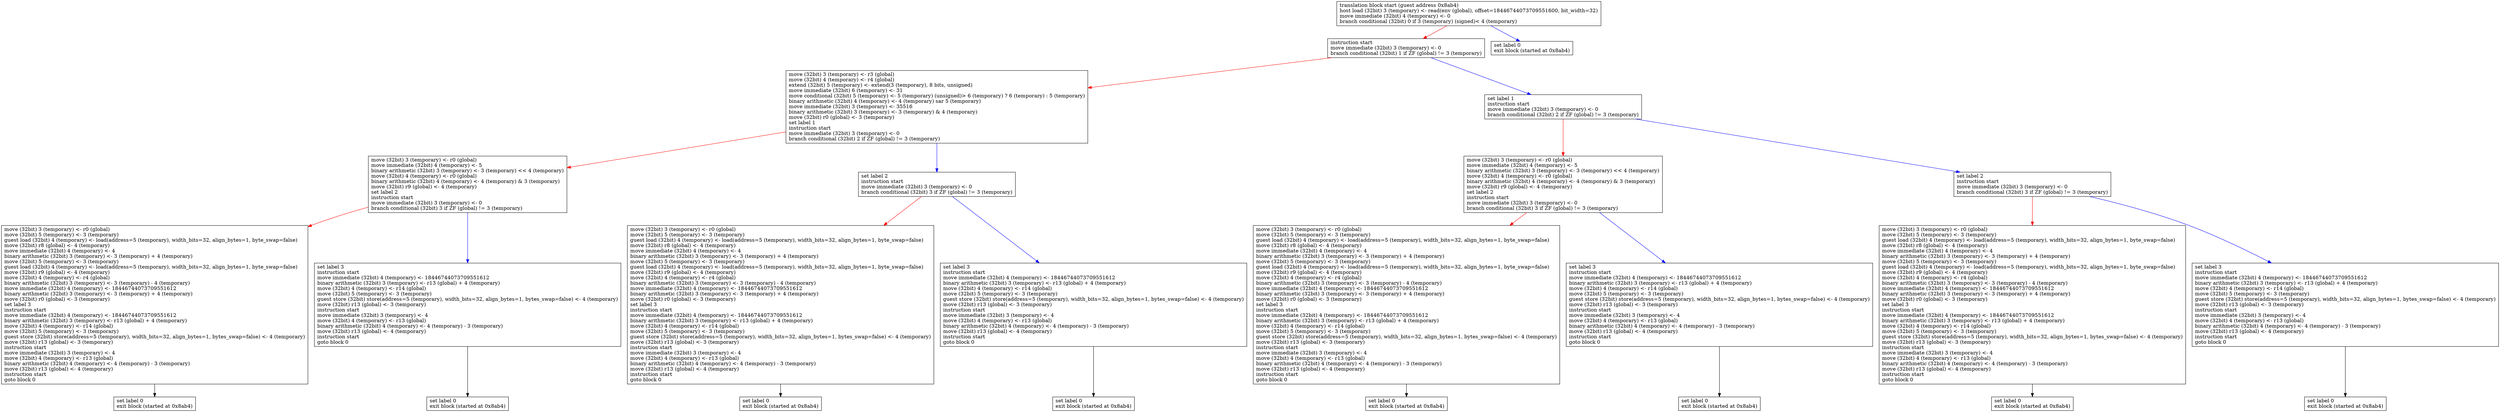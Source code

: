 strict digraph graphname {
0 [label="translation block start (guest address 0x8ab4)\lhost load (32bit) 3 (temporary) <- read(env (global), offset=18446744073709551600, bit_width=32)\lmove immediate (32bit) 4 (temporary) <- 0\lbranch conditional (32bit) 0 if 3 (temporary) (signed)< 4 (temporary)\l" shape="box"]
00 [label="instruction start\lmove immediate (32bit) 3 (temporary) <- 0\lbranch conditional (32bit) 1 if ZF (global) != 3 (temporary)\l" shape="box"]
000 [label="move (32bit) 3 (temporary) <- r3 (global)\lmove (32bit) 4 (temporary) <- r4 (global)\lextend (32bit) 5 (temporary) <- extend(3 (temporary), 8 bits, unsigned)\lmove immediate (32bit) 6 (temporary) <- 31\lmove conditional (32bit) 5 (temporary) <- 5 (temporary) (unsigned)> 6 (temporary) ? 6 (temporary) : 5 (temporary)\lbinary arithmetic (32bit) 4 (temporary) <- 4 (temporary) sar 5 (temporary)\lmove immediate (32bit) 3 (temporary) <- 35516\lbinary arithmetic (32bit) 3 (temporary) <- 3 (temporary) & 4 (temporary)\lmove (32bit) r0 (global) <- 3 (temporary)\lset label 1\linstruction start\lmove immediate (32bit) 3 (temporary) <- 0\lbranch conditional (32bit) 2 if ZF (global) != 3 (temporary)\l" shape="box"]
0000 [label="move (32bit) 3 (temporary) <- r0 (global)\lmove immediate (32bit) 4 (temporary) <- 5\lbinary arithmetic (32bit) 3 (temporary) <- 3 (temporary) << 4 (temporary)\lmove (32bit) 4 (temporary) <- r0 (global)\lbinary arithmetic (32bit) 4 (temporary) <- 4 (temporary) & 3 (temporary)\lmove (32bit) r9 (global) <- 4 (temporary)\lset label 2\linstruction start\lmove immediate (32bit) 3 (temporary) <- 0\lbranch conditional (32bit) 3 if ZF (global) != 3 (temporary)\l" shape="box"]
00000 [label="move (32bit) 3 (temporary) <- r0 (global)\lmove (32bit) 5 (temporary) <- 3 (temporary)\lguest load (32bit) 4 (temporary) <- load(address=5 (temporary), width_bits=32, align_bytes=1, byte_swap=false)\lmove (32bit) r8 (global) <- 4 (temporary)\lmove immediate (32bit) 4 (temporary) <- 4\lbinary arithmetic (32bit) 3 (temporary) <- 3 (temporary) + 4 (temporary)\lmove (32bit) 5 (temporary) <- 3 (temporary)\lguest load (32bit) 4 (temporary) <- load(address=5 (temporary), width_bits=32, align_bytes=1, byte_swap=false)\lmove (32bit) r9 (global) <- 4 (temporary)\lmove (32bit) 4 (temporary) <- r4 (global)\lbinary arithmetic (32bit) 3 (temporary) <- 3 (temporary) - 4 (temporary)\lmove immediate (32bit) 4 (temporary) <- 18446744073709551612\lbinary arithmetic (32bit) 3 (temporary) <- 3 (temporary) + 4 (temporary)\lmove (32bit) r0 (global) <- 3 (temporary)\lset label 3\linstruction start\lmove immediate (32bit) 4 (temporary) <- 18446744073709551612\lbinary arithmetic (32bit) 3 (temporary) <- r13 (global) + 4 (temporary)\lmove (32bit) 4 (temporary) <- r14 (global)\lmove (32bit) 5 (temporary) <- 3 (temporary)\lguest store (32bit) store(address=5 (temporary), width_bits=32, align_bytes=1, bytes_swap=false) <- 4 (temporary)\lmove (32bit) r13 (global) <- 3 (temporary)\linstruction start\lmove immediate (32bit) 3 (temporary) <- 4\lmove (32bit) 4 (temporary) <- r13 (global)\lbinary arithmetic (32bit) 4 (temporary) <- 4 (temporary) - 3 (temporary)\lmove (32bit) r13 (global) <- 4 (temporary)\linstruction start\lgoto block 0\l" shape="box"]
000000 [label="set label 0\lexit block (started at 0x8ab4)\l" shape="box"]
00001 [label="set label 3\linstruction start\lmove immediate (32bit) 4 (temporary) <- 18446744073709551612\lbinary arithmetic (32bit) 3 (temporary) <- r13 (global) + 4 (temporary)\lmove (32bit) 4 (temporary) <- r14 (global)\lmove (32bit) 5 (temporary) <- 3 (temporary)\lguest store (32bit) store(address=5 (temporary), width_bits=32, align_bytes=1, bytes_swap=false) <- 4 (temporary)\lmove (32bit) r13 (global) <- 3 (temporary)\linstruction start\lmove immediate (32bit) 3 (temporary) <- 4\lmove (32bit) 4 (temporary) <- r13 (global)\lbinary arithmetic (32bit) 4 (temporary) <- 4 (temporary) - 3 (temporary)\lmove (32bit) r13 (global) <- 4 (temporary)\linstruction start\lgoto block 0\l" shape="box"]
000010 [label="set label 0\lexit block (started at 0x8ab4)\l" shape="box"]
0001 [label="set label 2\linstruction start\lmove immediate (32bit) 3 (temporary) <- 0\lbranch conditional (32bit) 3 if ZF (global) != 3 (temporary)\l" shape="box"]
00010 [label="move (32bit) 3 (temporary) <- r0 (global)\lmove (32bit) 5 (temporary) <- 3 (temporary)\lguest load (32bit) 4 (temporary) <- load(address=5 (temporary), width_bits=32, align_bytes=1, byte_swap=false)\lmove (32bit) r8 (global) <- 4 (temporary)\lmove immediate (32bit) 4 (temporary) <- 4\lbinary arithmetic (32bit) 3 (temporary) <- 3 (temporary) + 4 (temporary)\lmove (32bit) 5 (temporary) <- 3 (temporary)\lguest load (32bit) 4 (temporary) <- load(address=5 (temporary), width_bits=32, align_bytes=1, byte_swap=false)\lmove (32bit) r9 (global) <- 4 (temporary)\lmove (32bit) 4 (temporary) <- r4 (global)\lbinary arithmetic (32bit) 3 (temporary) <- 3 (temporary) - 4 (temporary)\lmove immediate (32bit) 4 (temporary) <- 18446744073709551612\lbinary arithmetic (32bit) 3 (temporary) <- 3 (temporary) + 4 (temporary)\lmove (32bit) r0 (global) <- 3 (temporary)\lset label 3\linstruction start\lmove immediate (32bit) 4 (temporary) <- 18446744073709551612\lbinary arithmetic (32bit) 3 (temporary) <- r13 (global) + 4 (temporary)\lmove (32bit) 4 (temporary) <- r14 (global)\lmove (32bit) 5 (temporary) <- 3 (temporary)\lguest store (32bit) store(address=5 (temporary), width_bits=32, align_bytes=1, bytes_swap=false) <- 4 (temporary)\lmove (32bit) r13 (global) <- 3 (temporary)\linstruction start\lmove immediate (32bit) 3 (temporary) <- 4\lmove (32bit) 4 (temporary) <- r13 (global)\lbinary arithmetic (32bit) 4 (temporary) <- 4 (temporary) - 3 (temporary)\lmove (32bit) r13 (global) <- 4 (temporary)\linstruction start\lgoto block 0\l" shape="box"]
000100 [label="set label 0\lexit block (started at 0x8ab4)\l" shape="box"]
00011 [label="set label 3\linstruction start\lmove immediate (32bit) 4 (temporary) <- 18446744073709551612\lbinary arithmetic (32bit) 3 (temporary) <- r13 (global) + 4 (temporary)\lmove (32bit) 4 (temporary) <- r14 (global)\lmove (32bit) 5 (temporary) <- 3 (temporary)\lguest store (32bit) store(address=5 (temporary), width_bits=32, align_bytes=1, bytes_swap=false) <- 4 (temporary)\lmove (32bit) r13 (global) <- 3 (temporary)\linstruction start\lmove immediate (32bit) 3 (temporary) <- 4\lmove (32bit) 4 (temporary) <- r13 (global)\lbinary arithmetic (32bit) 4 (temporary) <- 4 (temporary) - 3 (temporary)\lmove (32bit) r13 (global) <- 4 (temporary)\linstruction start\lgoto block 0\l" shape="box"]
000110 [label="set label 0\lexit block (started at 0x8ab4)\l" shape="box"]
001 [label="set label 1\linstruction start\lmove immediate (32bit) 3 (temporary) <- 0\lbranch conditional (32bit) 2 if ZF (global) != 3 (temporary)\l" shape="box"]
0010 [label="move (32bit) 3 (temporary) <- r0 (global)\lmove immediate (32bit) 4 (temporary) <- 5\lbinary arithmetic (32bit) 3 (temporary) <- 3 (temporary) << 4 (temporary)\lmove (32bit) 4 (temporary) <- r0 (global)\lbinary arithmetic (32bit) 4 (temporary) <- 4 (temporary) & 3 (temporary)\lmove (32bit) r9 (global) <- 4 (temporary)\lset label 2\linstruction start\lmove immediate (32bit) 3 (temporary) <- 0\lbranch conditional (32bit) 3 if ZF (global) != 3 (temporary)\l" shape="box"]
00100 [label="move (32bit) 3 (temporary) <- r0 (global)\lmove (32bit) 5 (temporary) <- 3 (temporary)\lguest load (32bit) 4 (temporary) <- load(address=5 (temporary), width_bits=32, align_bytes=1, byte_swap=false)\lmove (32bit) r8 (global) <- 4 (temporary)\lmove immediate (32bit) 4 (temporary) <- 4\lbinary arithmetic (32bit) 3 (temporary) <- 3 (temporary) + 4 (temporary)\lmove (32bit) 5 (temporary) <- 3 (temporary)\lguest load (32bit) 4 (temporary) <- load(address=5 (temporary), width_bits=32, align_bytes=1, byte_swap=false)\lmove (32bit) r9 (global) <- 4 (temporary)\lmove (32bit) 4 (temporary) <- r4 (global)\lbinary arithmetic (32bit) 3 (temporary) <- 3 (temporary) - 4 (temporary)\lmove immediate (32bit) 4 (temporary) <- 18446744073709551612\lbinary arithmetic (32bit) 3 (temporary) <- 3 (temporary) + 4 (temporary)\lmove (32bit) r0 (global) <- 3 (temporary)\lset label 3\linstruction start\lmove immediate (32bit) 4 (temporary) <- 18446744073709551612\lbinary arithmetic (32bit) 3 (temporary) <- r13 (global) + 4 (temporary)\lmove (32bit) 4 (temporary) <- r14 (global)\lmove (32bit) 5 (temporary) <- 3 (temporary)\lguest store (32bit) store(address=5 (temporary), width_bits=32, align_bytes=1, bytes_swap=false) <- 4 (temporary)\lmove (32bit) r13 (global) <- 3 (temporary)\linstruction start\lmove immediate (32bit) 3 (temporary) <- 4\lmove (32bit) 4 (temporary) <- r13 (global)\lbinary arithmetic (32bit) 4 (temporary) <- 4 (temporary) - 3 (temporary)\lmove (32bit) r13 (global) <- 4 (temporary)\linstruction start\lgoto block 0\l" shape="box"]
001000 [label="set label 0\lexit block (started at 0x8ab4)\l" shape="box"]
00101 [label="set label 3\linstruction start\lmove immediate (32bit) 4 (temporary) <- 18446744073709551612\lbinary arithmetic (32bit) 3 (temporary) <- r13 (global) + 4 (temporary)\lmove (32bit) 4 (temporary) <- r14 (global)\lmove (32bit) 5 (temporary) <- 3 (temporary)\lguest store (32bit) store(address=5 (temporary), width_bits=32, align_bytes=1, bytes_swap=false) <- 4 (temporary)\lmove (32bit) r13 (global) <- 3 (temporary)\linstruction start\lmove immediate (32bit) 3 (temporary) <- 4\lmove (32bit) 4 (temporary) <- r13 (global)\lbinary arithmetic (32bit) 4 (temporary) <- 4 (temporary) - 3 (temporary)\lmove (32bit) r13 (global) <- 4 (temporary)\linstruction start\lgoto block 0\l" shape="box"]
001010 [label="set label 0\lexit block (started at 0x8ab4)\l" shape="box"]
0011 [label="set label 2\linstruction start\lmove immediate (32bit) 3 (temporary) <- 0\lbranch conditional (32bit) 3 if ZF (global) != 3 (temporary)\l" shape="box"]
00110 [label="move (32bit) 3 (temporary) <- r0 (global)\lmove (32bit) 5 (temporary) <- 3 (temporary)\lguest load (32bit) 4 (temporary) <- load(address=5 (temporary), width_bits=32, align_bytes=1, byte_swap=false)\lmove (32bit) r8 (global) <- 4 (temporary)\lmove immediate (32bit) 4 (temporary) <- 4\lbinary arithmetic (32bit) 3 (temporary) <- 3 (temporary) + 4 (temporary)\lmove (32bit) 5 (temporary) <- 3 (temporary)\lguest load (32bit) 4 (temporary) <- load(address=5 (temporary), width_bits=32, align_bytes=1, byte_swap=false)\lmove (32bit) r9 (global) <- 4 (temporary)\lmove (32bit) 4 (temporary) <- r4 (global)\lbinary arithmetic (32bit) 3 (temporary) <- 3 (temporary) - 4 (temporary)\lmove immediate (32bit) 4 (temporary) <- 18446744073709551612\lbinary arithmetic (32bit) 3 (temporary) <- 3 (temporary) + 4 (temporary)\lmove (32bit) r0 (global) <- 3 (temporary)\lset label 3\linstruction start\lmove immediate (32bit) 4 (temporary) <- 18446744073709551612\lbinary arithmetic (32bit) 3 (temporary) <- r13 (global) + 4 (temporary)\lmove (32bit) 4 (temporary) <- r14 (global)\lmove (32bit) 5 (temporary) <- 3 (temporary)\lguest store (32bit) store(address=5 (temporary), width_bits=32, align_bytes=1, bytes_swap=false) <- 4 (temporary)\lmove (32bit) r13 (global) <- 3 (temporary)\linstruction start\lmove immediate (32bit) 3 (temporary) <- 4\lmove (32bit) 4 (temporary) <- r13 (global)\lbinary arithmetic (32bit) 4 (temporary) <- 4 (temporary) - 3 (temporary)\lmove (32bit) r13 (global) <- 4 (temporary)\linstruction start\lgoto block 0\l" shape="box"]
001100 [label="set label 0\lexit block (started at 0x8ab4)\l" shape="box"]
00111 [label="set label 3\linstruction start\lmove immediate (32bit) 4 (temporary) <- 18446744073709551612\lbinary arithmetic (32bit) 3 (temporary) <- r13 (global) + 4 (temporary)\lmove (32bit) 4 (temporary) <- r14 (global)\lmove (32bit) 5 (temporary) <- 3 (temporary)\lguest store (32bit) store(address=5 (temporary), width_bits=32, align_bytes=1, bytes_swap=false) <- 4 (temporary)\lmove (32bit) r13 (global) <- 3 (temporary)\linstruction start\lmove immediate (32bit) 3 (temporary) <- 4\lmove (32bit) 4 (temporary) <- r13 (global)\lbinary arithmetic (32bit) 4 (temporary) <- 4 (temporary) - 3 (temporary)\lmove (32bit) r13 (global) <- 4 (temporary)\linstruction start\lgoto block 0\l" shape="box"]
001110 [label="set label 0\lexit block (started at 0x8ab4)\l" shape="box"]
01 [label="set label 0\lexit block (started at 0x8ab4)\l" shape="box"]
0 -> 00 [color=red]
00 -> 000 [color=red]
000 -> 0000 [color=red]
0000 -> 00000 [color=red]
00000 -> 000000 [color=black]
0000 -> 00001 [color=blue]
00001 -> 000010 [color=black]
000 -> 0001 [color=blue]
0001 -> 00010 [color=red]
00010 -> 000100 [color=black]
0001 -> 00011 [color=blue]
00011 -> 000110 [color=black]
00 -> 001 [color=blue]
001 -> 0010 [color=red]
0010 -> 00100 [color=red]
00100 -> 001000 [color=black]
0010 -> 00101 [color=blue]
00101 -> 001010 [color=black]
001 -> 0011 [color=blue]
0011 -> 00110 [color=red]
00110 -> 001100 [color=black]
0011 -> 00111 [color=blue]
00111 -> 001110 [color=black]
0 -> 01 [color=blue]
}
